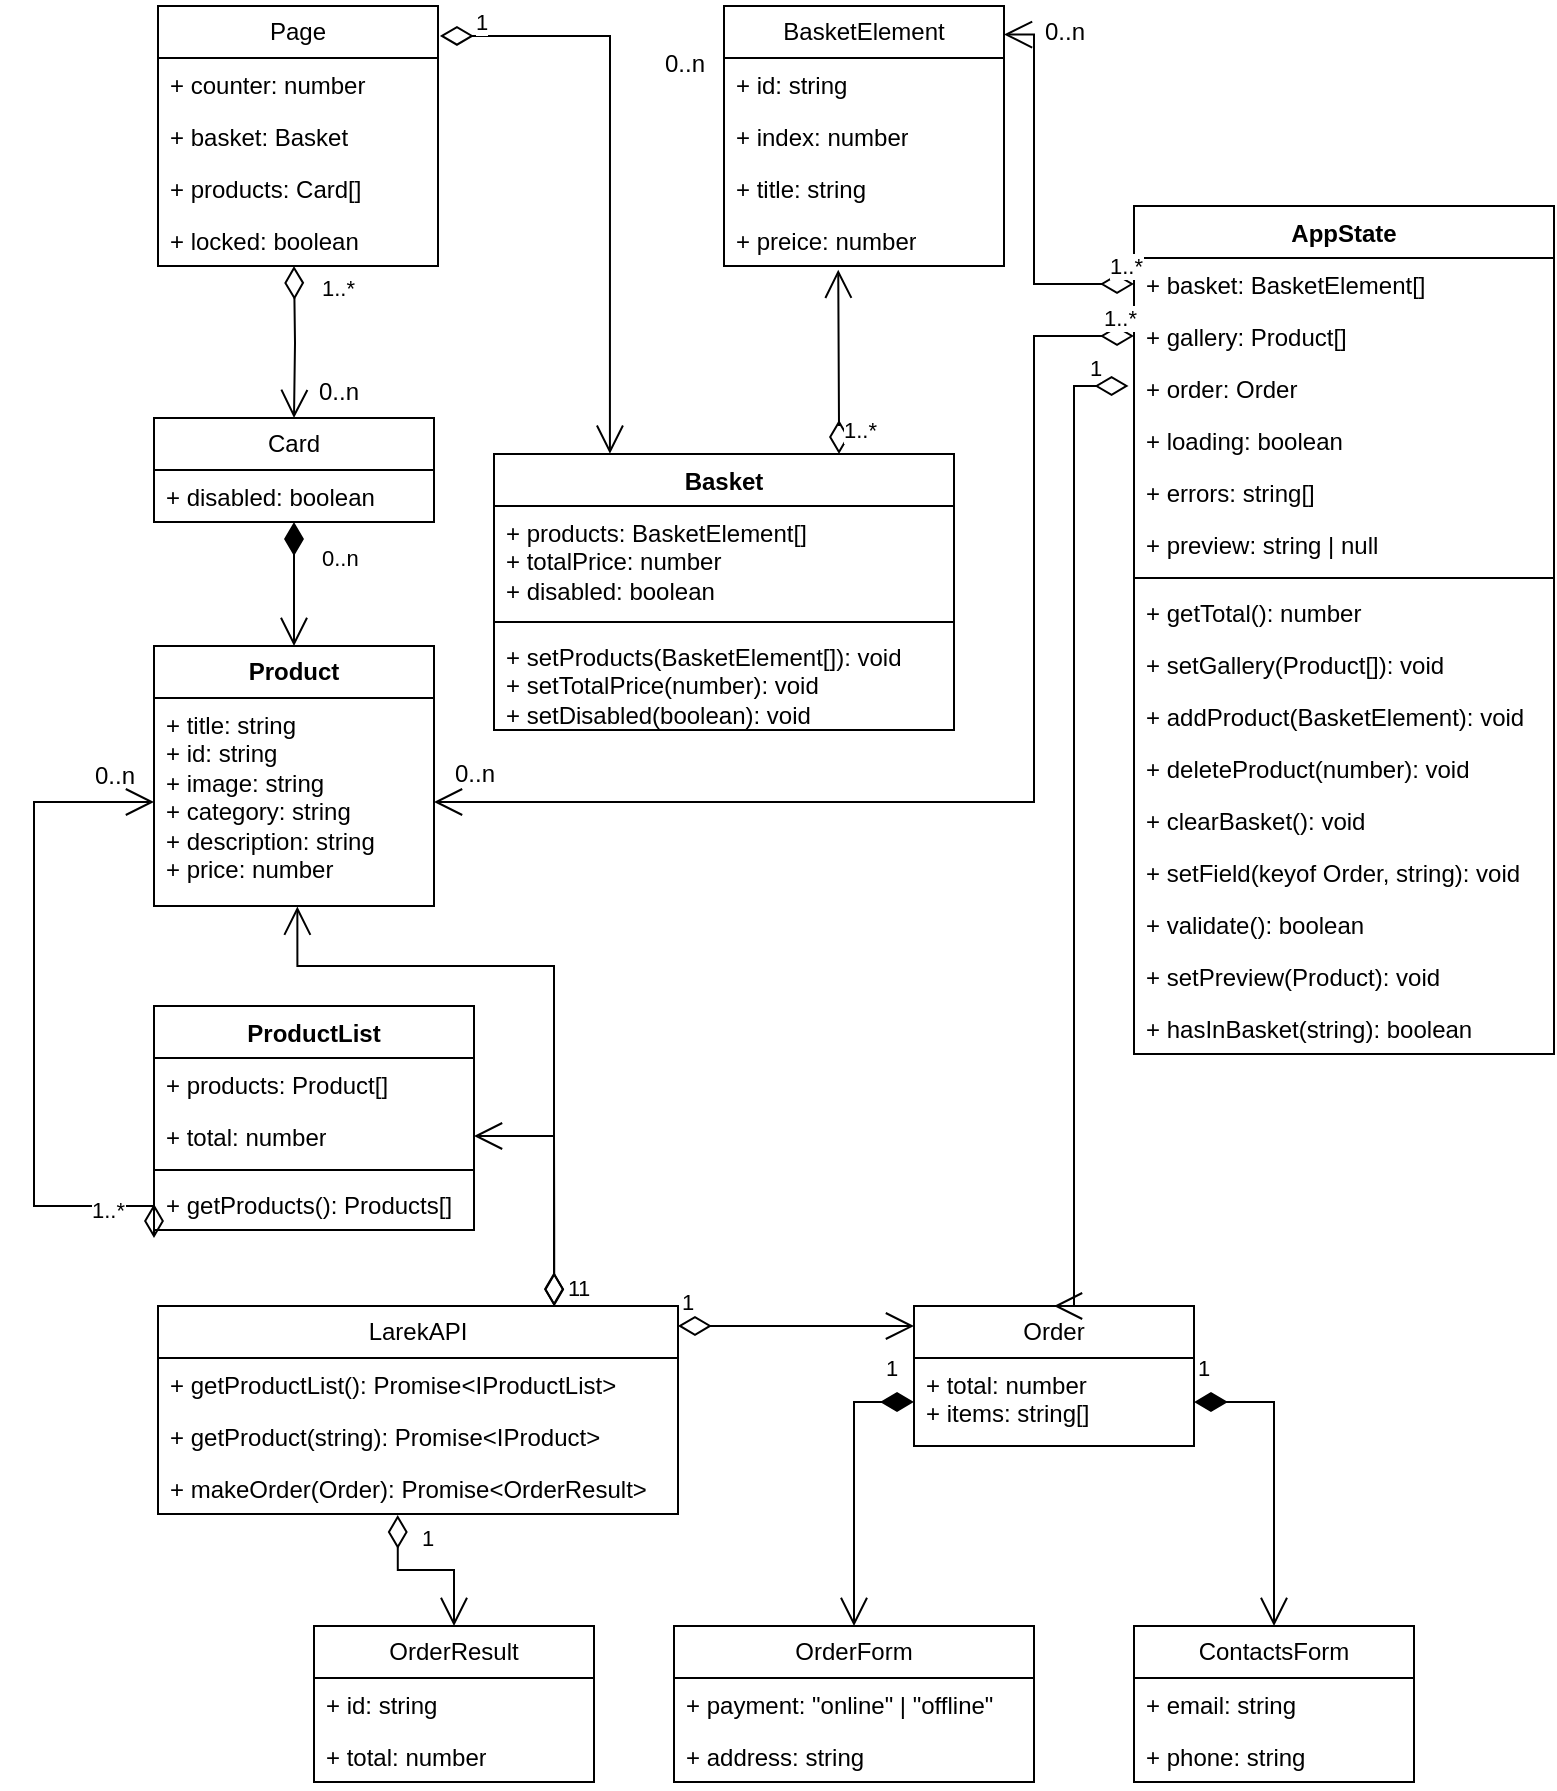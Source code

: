 <mxfile version="24.7.17">
  <diagram id="x5dYcJJwKmPiR4kuNfa7" name="UML">
    <mxGraphModel dx="1434" dy="836" grid="0" gridSize="10" guides="1" tooltips="1" connect="1" arrows="1" fold="1" page="1" pageScale="1" pageWidth="827" pageHeight="1169" math="0" shadow="0">
      <root>
        <mxCell id="0" />
        <mxCell id="1" parent="0" />
        <mxCell id="5OjNwKZTpqRQtmgkx-Dv-5" value="ProductList" style="swimlane;fontStyle=1;align=center;verticalAlign=top;childLayout=stackLayout;horizontal=1;startSize=26;horizontalStack=0;resizeParent=1;resizeParentMax=0;resizeLast=0;collapsible=1;marginBottom=0;whiteSpace=wrap;html=1;" parent="1" vertex="1">
          <mxGeometry x="94" y="630" width="160" height="112" as="geometry" />
        </mxCell>
        <mxCell id="5OjNwKZTpqRQtmgkx-Dv-6" value="+ products: Product[]" style="text;strokeColor=none;fillColor=none;align=left;verticalAlign=top;spacingLeft=4;spacingRight=4;overflow=hidden;rotatable=0;points=[[0,0.5],[1,0.5]];portConstraint=eastwest;whiteSpace=wrap;html=1;" parent="5OjNwKZTpqRQtmgkx-Dv-5" vertex="1">
          <mxGeometry y="26" width="160" height="26" as="geometry" />
        </mxCell>
        <mxCell id="JMF6iuP9RyyWLyf66huE-2" value="+ total: number" style="text;strokeColor=none;fillColor=none;align=left;verticalAlign=top;spacingLeft=4;spacingRight=4;overflow=hidden;rotatable=0;points=[[0,0.5],[1,0.5]];portConstraint=eastwest;whiteSpace=wrap;html=1;" parent="5OjNwKZTpqRQtmgkx-Dv-5" vertex="1">
          <mxGeometry y="52" width="160" height="26" as="geometry" />
        </mxCell>
        <mxCell id="5OjNwKZTpqRQtmgkx-Dv-7" value="" style="line;strokeWidth=1;fillColor=none;align=left;verticalAlign=middle;spacingTop=-1;spacingLeft=3;spacingRight=3;rotatable=0;labelPosition=right;points=[];portConstraint=eastwest;strokeColor=inherit;" parent="5OjNwKZTpqRQtmgkx-Dv-5" vertex="1">
          <mxGeometry y="78" width="160" height="8" as="geometry" />
        </mxCell>
        <mxCell id="5OjNwKZTpqRQtmgkx-Dv-8" value="+ getProducts(): Products[]" style="text;strokeColor=none;fillColor=none;align=left;verticalAlign=top;spacingLeft=4;spacingRight=4;overflow=hidden;rotatable=0;points=[[0,0.5],[1,0.5]];portConstraint=eastwest;whiteSpace=wrap;html=1;" parent="5OjNwKZTpqRQtmgkx-Dv-5" vertex="1">
          <mxGeometry y="86" width="160" height="26" as="geometry" />
        </mxCell>
        <mxCell id="5OjNwKZTpqRQtmgkx-Dv-11" value="&lt;span style=&quot;font-weight: normal;&quot;&gt;0..n&lt;/span&gt;" style="text;align=center;fontStyle=1;verticalAlign=middle;spacingLeft=3;spacingRight=3;strokeColor=none;rotatable=0;points=[[0,0.5],[1,0.5]];portConstraint=eastwest;html=1;" parent="1" vertex="1">
          <mxGeometry x="54" y="502" width="40" height="26" as="geometry" />
        </mxCell>
        <mxCell id="5OjNwKZTpqRQtmgkx-Dv-13" value="&lt;span style=&quot;font-weight: 700;&quot;&gt;Product&lt;/span&gt;" style="swimlane;fontStyle=0;childLayout=stackLayout;horizontal=1;startSize=26;fillColor=none;horizontalStack=0;resizeParent=1;resizeParentMax=0;resizeLast=0;collapsible=1;marginBottom=0;whiteSpace=wrap;html=1;" parent="1" vertex="1">
          <mxGeometry x="94" y="450" width="140" height="130" as="geometry" />
        </mxCell>
        <mxCell id="5OjNwKZTpqRQtmgkx-Dv-16" value="+ title: string&lt;div&gt;+ id: string&lt;/div&gt;&lt;div&gt;+ image: string&lt;/div&gt;&lt;div&gt;+ category: string&lt;/div&gt;&lt;div&gt;+ description: string&lt;/div&gt;&lt;div&gt;+ price: number&lt;/div&gt;" style="text;strokeColor=none;fillColor=none;align=left;verticalAlign=top;spacingLeft=4;spacingRight=4;overflow=hidden;rotatable=0;points=[[0,0.5],[1,0.5]];portConstraint=eastwest;whiteSpace=wrap;html=1;" parent="5OjNwKZTpqRQtmgkx-Dv-13" vertex="1">
          <mxGeometry y="26" width="140" height="104" as="geometry" />
        </mxCell>
        <mxCell id="5OjNwKZTpqRQtmgkx-Dv-19" value="Basket" style="swimlane;fontStyle=1;align=center;verticalAlign=top;childLayout=stackLayout;horizontal=1;startSize=26;horizontalStack=0;resizeParent=1;resizeParentMax=0;resizeLast=0;collapsible=1;marginBottom=0;whiteSpace=wrap;html=1;" parent="1" vertex="1">
          <mxGeometry x="264" y="354" width="230" height="138" as="geometry" />
        </mxCell>
        <mxCell id="5OjNwKZTpqRQtmgkx-Dv-20" value="+ products: BasketElement[]&lt;div&gt;+ totalPrice: number&lt;/div&gt;&lt;div&gt;+ disabled: boolean&lt;/div&gt;" style="text;strokeColor=none;fillColor=none;align=left;verticalAlign=top;spacingLeft=4;spacingRight=4;overflow=hidden;rotatable=0;points=[[0,0.5],[1,0.5]];portConstraint=eastwest;whiteSpace=wrap;html=1;" parent="5OjNwKZTpqRQtmgkx-Dv-19" vertex="1">
          <mxGeometry y="26" width="230" height="54" as="geometry" />
        </mxCell>
        <mxCell id="5OjNwKZTpqRQtmgkx-Dv-21" value="" style="line;strokeWidth=1;fillColor=none;align=left;verticalAlign=middle;spacingTop=-1;spacingLeft=3;spacingRight=3;rotatable=0;labelPosition=right;points=[];portConstraint=eastwest;strokeColor=inherit;" parent="5OjNwKZTpqRQtmgkx-Dv-19" vertex="1">
          <mxGeometry y="80" width="230" height="8" as="geometry" />
        </mxCell>
        <mxCell id="5OjNwKZTpqRQtmgkx-Dv-22" value="+ setProducts(BasketElement[]): void&lt;div&gt;+ setTotalPrice(number): void&lt;br&gt;&lt;/div&gt;&lt;div&gt;+ setDisabled(boolean): void&lt;/div&gt;" style="text;strokeColor=none;fillColor=none;align=left;verticalAlign=top;spacingLeft=4;spacingRight=4;overflow=hidden;rotatable=0;points=[[0,0.5],[1,0.5]];portConstraint=eastwest;whiteSpace=wrap;html=1;" parent="5OjNwKZTpqRQtmgkx-Dv-19" vertex="1">
          <mxGeometry y="88" width="230" height="50" as="geometry" />
        </mxCell>
        <mxCell id="K92ax4RA3krWj7Hw4bJD-1" value="Page" style="swimlane;fontStyle=0;childLayout=stackLayout;horizontal=1;startSize=26;fillColor=none;horizontalStack=0;resizeParent=1;resizeParentMax=0;resizeLast=0;collapsible=1;marginBottom=0;whiteSpace=wrap;html=1;" parent="1" vertex="1">
          <mxGeometry x="96" y="130" width="140" height="130" as="geometry" />
        </mxCell>
        <mxCell id="K92ax4RA3krWj7Hw4bJD-2" value="+ counter: number" style="text;strokeColor=none;fillColor=none;align=left;verticalAlign=top;spacingLeft=4;spacingRight=4;overflow=hidden;rotatable=0;points=[[0,0.5],[1,0.5]];portConstraint=eastwest;whiteSpace=wrap;html=1;" parent="K92ax4RA3krWj7Hw4bJD-1" vertex="1">
          <mxGeometry y="26" width="140" height="26" as="geometry" />
        </mxCell>
        <mxCell id="K92ax4RA3krWj7Hw4bJD-3" value="+ basket: Basket" style="text;strokeColor=none;fillColor=none;align=left;verticalAlign=top;spacingLeft=4;spacingRight=4;overflow=hidden;rotatable=0;points=[[0,0.5],[1,0.5]];portConstraint=eastwest;whiteSpace=wrap;html=1;" parent="K92ax4RA3krWj7Hw4bJD-1" vertex="1">
          <mxGeometry y="52" width="140" height="26" as="geometry" />
        </mxCell>
        <mxCell id="K92ax4RA3krWj7Hw4bJD-4" value="+ products: Card[]" style="text;strokeColor=none;fillColor=none;align=left;verticalAlign=top;spacingLeft=4;spacingRight=4;overflow=hidden;rotatable=0;points=[[0,0.5],[1,0.5]];portConstraint=eastwest;whiteSpace=wrap;html=1;" parent="K92ax4RA3krWj7Hw4bJD-1" vertex="1">
          <mxGeometry y="78" width="140" height="26" as="geometry" />
        </mxCell>
        <mxCell id="JMF6iuP9RyyWLyf66huE-1" value="+ locked: boolean" style="text;strokeColor=none;fillColor=none;align=left;verticalAlign=top;spacingLeft=4;spacingRight=4;overflow=hidden;rotatable=0;points=[[0,0.5],[1,0.5]];portConstraint=eastwest;whiteSpace=wrap;html=1;" parent="K92ax4RA3krWj7Hw4bJD-1" vertex="1">
          <mxGeometry y="104" width="140" height="26" as="geometry" />
        </mxCell>
        <mxCell id="K92ax4RA3krWj7Hw4bJD-6" value="1" style="endArrow=open;html=1;endSize=12;startArrow=diamondThin;startSize=14;startFill=0;edgeStyle=orthogonalEdgeStyle;align=left;verticalAlign=bottom;rounded=0;entryX=0.252;entryY=-0.001;entryDx=0;entryDy=0;entryPerimeter=0;exitX=1.007;exitY=0.115;exitDx=0;exitDy=0;exitPerimeter=0;" parent="1" source="K92ax4RA3krWj7Hw4bJD-1" target="5OjNwKZTpqRQtmgkx-Dv-19" edge="1">
          <mxGeometry x="-0.89" y="-2" relative="1" as="geometry">
            <mxPoint x="-16" y="144" as="sourcePoint" />
            <mxPoint x="322" y="350" as="targetPoint" />
            <mxPoint as="offset" />
            <Array as="points">
              <mxPoint x="322" y="145" />
            </Array>
          </mxGeometry>
        </mxCell>
        <mxCell id="K92ax4RA3krWj7Hw4bJD-7" value="LarekAPI" style="swimlane;fontStyle=0;childLayout=stackLayout;horizontal=1;startSize=26;fillColor=none;horizontalStack=0;resizeParent=1;resizeParentMax=0;resizeLast=0;collapsible=1;marginBottom=0;whiteSpace=wrap;html=1;" parent="1" vertex="1">
          <mxGeometry x="96" y="780" width="260" height="104" as="geometry" />
        </mxCell>
        <mxCell id="K92ax4RA3krWj7Hw4bJD-8" value="+ getProductList(): Promise&amp;lt;IProductList&amp;gt;" style="text;strokeColor=none;fillColor=none;align=left;verticalAlign=top;spacingLeft=4;spacingRight=4;overflow=hidden;rotatable=0;points=[[0,0.5],[1,0.5]];portConstraint=eastwest;whiteSpace=wrap;html=1;" parent="K92ax4RA3krWj7Hw4bJD-7" vertex="1">
          <mxGeometry y="26" width="260" height="26" as="geometry" />
        </mxCell>
        <mxCell id="K92ax4RA3krWj7Hw4bJD-9" value="+ getProduct(string): Promise&amp;lt;IProduct&amp;gt;" style="text;strokeColor=none;fillColor=none;align=left;verticalAlign=top;spacingLeft=4;spacingRight=4;overflow=hidden;rotatable=0;points=[[0,0.5],[1,0.5]];portConstraint=eastwest;whiteSpace=wrap;html=1;" parent="K92ax4RA3krWj7Hw4bJD-7" vertex="1">
          <mxGeometry y="52" width="260" height="26" as="geometry" />
        </mxCell>
        <mxCell id="K92ax4RA3krWj7Hw4bJD-10" value="+ makeOrder(Order): Promise&amp;lt;OrderResult&amp;gt;" style="text;strokeColor=none;fillColor=none;align=left;verticalAlign=top;spacingLeft=4;spacingRight=4;overflow=hidden;rotatable=0;points=[[0,0.5],[1,0.5]];portConstraint=eastwest;whiteSpace=wrap;html=1;" parent="K92ax4RA3krWj7Hw4bJD-7" vertex="1">
          <mxGeometry y="78" width="260" height="26" as="geometry" />
        </mxCell>
        <mxCell id="K92ax4RA3krWj7Hw4bJD-12" value="1" style="endArrow=open;html=1;endSize=12;startArrow=diamondThin;startSize=14;startFill=0;edgeStyle=orthogonalEdgeStyle;align=left;verticalAlign=bottom;rounded=0;entryX=0.512;entryY=1.003;entryDx=0;entryDy=0;entryPerimeter=0;" parent="1" target="5OjNwKZTpqRQtmgkx-Dv-16" edge="1">
          <mxGeometry x="-1" y="-10" relative="1" as="geometry">
            <mxPoint x="294" y="780" as="sourcePoint" />
            <mxPoint x="-106" y="590" as="targetPoint" />
            <Array as="points">
              <mxPoint x="294" y="780" />
              <mxPoint x="294" y="610" />
              <mxPoint x="166" y="610" />
            </Array>
            <mxPoint as="offset" />
          </mxGeometry>
        </mxCell>
        <mxCell id="K92ax4RA3krWj7Hw4bJD-16" value="OrderResult" style="swimlane;fontStyle=0;childLayout=stackLayout;horizontal=1;startSize=26;fillColor=none;horizontalStack=0;resizeParent=1;resizeParentMax=0;resizeLast=0;collapsible=1;marginBottom=0;whiteSpace=wrap;html=1;" parent="1" vertex="1">
          <mxGeometry x="174" y="940" width="140" height="78" as="geometry" />
        </mxCell>
        <mxCell id="K92ax4RA3krWj7Hw4bJD-17" value="+ id: string" style="text;strokeColor=none;fillColor=none;align=left;verticalAlign=top;spacingLeft=4;spacingRight=4;overflow=hidden;rotatable=0;points=[[0,0.5],[1,0.5]];portConstraint=eastwest;whiteSpace=wrap;html=1;" parent="K92ax4RA3krWj7Hw4bJD-16" vertex="1">
          <mxGeometry y="26" width="140" height="26" as="geometry" />
        </mxCell>
        <mxCell id="K92ax4RA3krWj7Hw4bJD-18" value="+ total: number" style="text;strokeColor=none;fillColor=none;align=left;verticalAlign=top;spacingLeft=4;spacingRight=4;overflow=hidden;rotatable=0;points=[[0,0.5],[1,0.5]];portConstraint=eastwest;whiteSpace=wrap;html=1;" parent="K92ax4RA3krWj7Hw4bJD-16" vertex="1">
          <mxGeometry y="52" width="140" height="26" as="geometry" />
        </mxCell>
        <mxCell id="K92ax4RA3krWj7Hw4bJD-20" value="1" style="endArrow=open;html=1;endSize=12;startArrow=diamondThin;startSize=14;startFill=0;edgeStyle=orthogonalEdgeStyle;align=left;verticalAlign=bottom;rounded=0;entryX=0.5;entryY=0;entryDx=0;entryDy=0;exitX=0.461;exitY=1.02;exitDx=0;exitDy=0;exitPerimeter=0;" parent="1" source="K92ax4RA3krWj7Hw4bJD-10" target="K92ax4RA3krWj7Hw4bJD-16" edge="1">
          <mxGeometry x="-0.527" y="10" relative="1" as="geometry">
            <mxPoint x="244" y="890" as="sourcePoint" />
            <mxPoint x="178" y="940" as="targetPoint" />
            <mxPoint as="offset" />
          </mxGeometry>
        </mxCell>
        <mxCell id="JMF6iuP9RyyWLyf66huE-6" value="&lt;span style=&quot;font-weight: normal;&quot;&gt;0..n&lt;/span&gt;" style="text;align=center;fontStyle=1;verticalAlign=middle;spacingLeft=3;spacingRight=3;strokeColor=none;rotatable=0;points=[[0,0.5],[1,0.5]];portConstraint=eastwest;html=1;" parent="1" vertex="1">
          <mxGeometry x="166" y="310" width="40" height="26" as="geometry" />
        </mxCell>
        <mxCell id="bnSOft6_DXzw6nRsX2Wy-5" value="AppState" style="swimlane;fontStyle=1;align=center;verticalAlign=top;childLayout=stackLayout;horizontal=1;startSize=26;horizontalStack=0;resizeParent=1;resizeParentMax=0;resizeLast=0;collapsible=1;marginBottom=0;whiteSpace=wrap;html=1;" parent="1" vertex="1">
          <mxGeometry x="584" y="230" width="210" height="424" as="geometry" />
        </mxCell>
        <mxCell id="bnSOft6_DXzw6nRsX2Wy-6" value="+ basket: BasketElement[]" style="text;strokeColor=none;fillColor=none;align=left;verticalAlign=top;spacingLeft=4;spacingRight=4;overflow=hidden;rotatable=0;points=[[0,0.5],[1,0.5]];portConstraint=eastwest;whiteSpace=wrap;html=1;" parent="bnSOft6_DXzw6nRsX2Wy-5" vertex="1">
          <mxGeometry y="26" width="210" height="26" as="geometry" />
        </mxCell>
        <mxCell id="bnSOft6_DXzw6nRsX2Wy-13" value="+ gallery: Product[]" style="text;strokeColor=none;fillColor=none;align=left;verticalAlign=top;spacingLeft=4;spacingRight=4;overflow=hidden;rotatable=0;points=[[0,0.5],[1,0.5]];portConstraint=eastwest;whiteSpace=wrap;html=1;" parent="bnSOft6_DXzw6nRsX2Wy-5" vertex="1">
          <mxGeometry y="52" width="210" height="26" as="geometry" />
        </mxCell>
        <mxCell id="bnSOft6_DXzw6nRsX2Wy-12" value="+ order: Order" style="text;strokeColor=none;fillColor=none;align=left;verticalAlign=top;spacingLeft=4;spacingRight=4;overflow=hidden;rotatable=0;points=[[0,0.5],[1,0.5]];portConstraint=eastwest;whiteSpace=wrap;html=1;" parent="bnSOft6_DXzw6nRsX2Wy-5" vertex="1">
          <mxGeometry y="78" width="210" height="26" as="geometry" />
        </mxCell>
        <mxCell id="bnSOft6_DXzw6nRsX2Wy-11" value="+ loading: boolean" style="text;strokeColor=none;fillColor=none;align=left;verticalAlign=top;spacingLeft=4;spacingRight=4;overflow=hidden;rotatable=0;points=[[0,0.5],[1,0.5]];portConstraint=eastwest;whiteSpace=wrap;html=1;" parent="bnSOft6_DXzw6nRsX2Wy-5" vertex="1">
          <mxGeometry y="104" width="210" height="26" as="geometry" />
        </mxCell>
        <mxCell id="bnSOft6_DXzw6nRsX2Wy-10" value="+ errors: string[]" style="text;strokeColor=none;fillColor=none;align=left;verticalAlign=top;spacingLeft=4;spacingRight=4;overflow=hidden;rotatable=0;points=[[0,0.5],[1,0.5]];portConstraint=eastwest;whiteSpace=wrap;html=1;" parent="bnSOft6_DXzw6nRsX2Wy-5" vertex="1">
          <mxGeometry y="130" width="210" height="26" as="geometry" />
        </mxCell>
        <mxCell id="bnSOft6_DXzw6nRsX2Wy-9" value="+ preview: string | null" style="text;strokeColor=none;fillColor=none;align=left;verticalAlign=top;spacingLeft=4;spacingRight=4;overflow=hidden;rotatable=0;points=[[0,0.5],[1,0.5]];portConstraint=eastwest;whiteSpace=wrap;html=1;" parent="bnSOft6_DXzw6nRsX2Wy-5" vertex="1">
          <mxGeometry y="156" width="210" height="26" as="geometry" />
        </mxCell>
        <mxCell id="bnSOft6_DXzw6nRsX2Wy-7" value="" style="line;strokeWidth=1;fillColor=none;align=left;verticalAlign=middle;spacingTop=-1;spacingLeft=3;spacingRight=3;rotatable=0;labelPosition=right;points=[];portConstraint=eastwest;strokeColor=inherit;" parent="bnSOft6_DXzw6nRsX2Wy-5" vertex="1">
          <mxGeometry y="182" width="210" height="8" as="geometry" />
        </mxCell>
        <mxCell id="bnSOft6_DXzw6nRsX2Wy-8" value="+ getTotal(): number" style="text;strokeColor=none;fillColor=none;align=left;verticalAlign=top;spacingLeft=4;spacingRight=4;overflow=hidden;rotatable=0;points=[[0,0.5],[1,0.5]];portConstraint=eastwest;whiteSpace=wrap;html=1;" parent="bnSOft6_DXzw6nRsX2Wy-5" vertex="1">
          <mxGeometry y="190" width="210" height="26" as="geometry" />
        </mxCell>
        <mxCell id="bnSOft6_DXzw6nRsX2Wy-19" value="+ setGallery(Product[]): void" style="text;strokeColor=none;fillColor=none;align=left;verticalAlign=top;spacingLeft=4;spacingRight=4;overflow=hidden;rotatable=0;points=[[0,0.5],[1,0.5]];portConstraint=eastwest;whiteSpace=wrap;html=1;" parent="bnSOft6_DXzw6nRsX2Wy-5" vertex="1">
          <mxGeometry y="216" width="210" height="26" as="geometry" />
        </mxCell>
        <mxCell id="bnSOft6_DXzw6nRsX2Wy-18" value="+ addProduct(BasketElement): void" style="text;strokeColor=none;fillColor=none;align=left;verticalAlign=top;spacingLeft=4;spacingRight=4;overflow=hidden;rotatable=0;points=[[0,0.5],[1,0.5]];portConstraint=eastwest;whiteSpace=wrap;html=1;" parent="bnSOft6_DXzw6nRsX2Wy-5" vertex="1">
          <mxGeometry y="242" width="210" height="26" as="geometry" />
        </mxCell>
        <mxCell id="bnSOft6_DXzw6nRsX2Wy-17" value="+ deleteProduct(number): void" style="text;strokeColor=none;fillColor=none;align=left;verticalAlign=top;spacingLeft=4;spacingRight=4;overflow=hidden;rotatable=0;points=[[0,0.5],[1,0.5]];portConstraint=eastwest;whiteSpace=wrap;html=1;" parent="bnSOft6_DXzw6nRsX2Wy-5" vertex="1">
          <mxGeometry y="268" width="210" height="26" as="geometry" />
        </mxCell>
        <mxCell id="bnSOft6_DXzw6nRsX2Wy-16" value="+ clearBasket(): void" style="text;strokeColor=none;fillColor=none;align=left;verticalAlign=top;spacingLeft=4;spacingRight=4;overflow=hidden;rotatable=0;points=[[0,0.5],[1,0.5]];portConstraint=eastwest;whiteSpace=wrap;html=1;" parent="bnSOft6_DXzw6nRsX2Wy-5" vertex="1">
          <mxGeometry y="294" width="210" height="26" as="geometry" />
        </mxCell>
        <mxCell id="bnSOft6_DXzw6nRsX2Wy-15" value="+ setField(keyof Order, string): void" style="text;strokeColor=none;fillColor=none;align=left;verticalAlign=top;spacingLeft=4;spacingRight=4;overflow=hidden;rotatable=0;points=[[0,0.5],[1,0.5]];portConstraint=eastwest;whiteSpace=wrap;html=1;" parent="bnSOft6_DXzw6nRsX2Wy-5" vertex="1">
          <mxGeometry y="320" width="210" height="26" as="geometry" />
        </mxCell>
        <mxCell id="bnSOft6_DXzw6nRsX2Wy-14" value="+ validate(): boolean" style="text;strokeColor=none;fillColor=none;align=left;verticalAlign=top;spacingLeft=4;spacingRight=4;overflow=hidden;rotatable=0;points=[[0,0.5],[1,0.5]];portConstraint=eastwest;whiteSpace=wrap;html=1;" parent="bnSOft6_DXzw6nRsX2Wy-5" vertex="1">
          <mxGeometry y="346" width="210" height="26" as="geometry" />
        </mxCell>
        <mxCell id="bnSOft6_DXzw6nRsX2Wy-21" value="+ setPreview(Product): void" style="text;strokeColor=none;fillColor=none;align=left;verticalAlign=top;spacingLeft=4;spacingRight=4;overflow=hidden;rotatable=0;points=[[0,0.5],[1,0.5]];portConstraint=eastwest;whiteSpace=wrap;html=1;" parent="bnSOft6_DXzw6nRsX2Wy-5" vertex="1">
          <mxGeometry y="372" width="210" height="26" as="geometry" />
        </mxCell>
        <mxCell id="bnSOft6_DXzw6nRsX2Wy-20" value="+ hasInBasket(string): boolean" style="text;strokeColor=none;fillColor=none;align=left;verticalAlign=top;spacingLeft=4;spacingRight=4;overflow=hidden;rotatable=0;points=[[0,0.5],[1,0.5]];portConstraint=eastwest;whiteSpace=wrap;html=1;" parent="bnSOft6_DXzw6nRsX2Wy-5" vertex="1">
          <mxGeometry y="398" width="210" height="26" as="geometry" />
        </mxCell>
        <mxCell id="bnSOft6_DXzw6nRsX2Wy-23" value="BasketElement" style="swimlane;fontStyle=0;childLayout=stackLayout;horizontal=1;startSize=26;fillColor=none;horizontalStack=0;resizeParent=1;resizeParentMax=0;resizeLast=0;collapsible=1;marginBottom=0;whiteSpace=wrap;html=1;" parent="1" vertex="1">
          <mxGeometry x="379" y="130" width="140" height="130" as="geometry" />
        </mxCell>
        <mxCell id="bnSOft6_DXzw6nRsX2Wy-24" value="+ id: string" style="text;strokeColor=none;fillColor=none;align=left;verticalAlign=top;spacingLeft=4;spacingRight=4;overflow=hidden;rotatable=0;points=[[0,0.5],[1,0.5]];portConstraint=eastwest;whiteSpace=wrap;html=1;" parent="bnSOft6_DXzw6nRsX2Wy-23" vertex="1">
          <mxGeometry y="26" width="140" height="26" as="geometry" />
        </mxCell>
        <mxCell id="bnSOft6_DXzw6nRsX2Wy-25" value="+ index: number" style="text;strokeColor=none;fillColor=none;align=left;verticalAlign=top;spacingLeft=4;spacingRight=4;overflow=hidden;rotatable=0;points=[[0,0.5],[1,0.5]];portConstraint=eastwest;whiteSpace=wrap;html=1;" parent="bnSOft6_DXzw6nRsX2Wy-23" vertex="1">
          <mxGeometry y="52" width="140" height="26" as="geometry" />
        </mxCell>
        <mxCell id="bnSOft6_DXzw6nRsX2Wy-26" value="+ title: string" style="text;strokeColor=none;fillColor=none;align=left;verticalAlign=top;spacingLeft=4;spacingRight=4;overflow=hidden;rotatable=0;points=[[0,0.5],[1,0.5]];portConstraint=eastwest;whiteSpace=wrap;html=1;" parent="bnSOft6_DXzw6nRsX2Wy-23" vertex="1">
          <mxGeometry y="78" width="140" height="26" as="geometry" />
        </mxCell>
        <mxCell id="bnSOft6_DXzw6nRsX2Wy-27" value="+ preice: number" style="text;strokeColor=none;fillColor=none;align=left;verticalAlign=top;spacingLeft=4;spacingRight=4;overflow=hidden;rotatable=0;points=[[0,0.5],[1,0.5]];portConstraint=eastwest;whiteSpace=wrap;html=1;" parent="bnSOft6_DXzw6nRsX2Wy-23" vertex="1">
          <mxGeometry y="104" width="140" height="26" as="geometry" />
        </mxCell>
        <mxCell id="bnSOft6_DXzw6nRsX2Wy-28" value="Card" style="swimlane;fontStyle=0;childLayout=stackLayout;horizontal=1;startSize=26;fillColor=none;horizontalStack=0;resizeParent=1;resizeParentMax=0;resizeLast=0;collapsible=1;marginBottom=0;whiteSpace=wrap;html=1;" parent="1" vertex="1">
          <mxGeometry x="94" y="336" width="140" height="52" as="geometry" />
        </mxCell>
        <mxCell id="bnSOft6_DXzw6nRsX2Wy-29" value="+ disabled: boolean" style="text;strokeColor=none;fillColor=none;align=left;verticalAlign=top;spacingLeft=4;spacingRight=4;overflow=hidden;rotatable=0;points=[[0,0.5],[1,0.5]];portConstraint=eastwest;whiteSpace=wrap;html=1;" parent="bnSOft6_DXzw6nRsX2Wy-28" vertex="1">
          <mxGeometry y="26" width="140" height="26" as="geometry" />
        </mxCell>
        <mxCell id="bnSOft6_DXzw6nRsX2Wy-32" value="OrderForm" style="swimlane;fontStyle=0;childLayout=stackLayout;horizontal=1;startSize=26;fillColor=none;horizontalStack=0;resizeParent=1;resizeParentMax=0;resizeLast=0;collapsible=1;marginBottom=0;whiteSpace=wrap;html=1;" parent="1" vertex="1">
          <mxGeometry x="354" y="940" width="180" height="78" as="geometry" />
        </mxCell>
        <mxCell id="bnSOft6_DXzw6nRsX2Wy-33" value="+ payment: &quot;online&quot; | &quot;offline&quot;" style="text;strokeColor=none;fillColor=none;align=left;verticalAlign=top;spacingLeft=4;spacingRight=4;overflow=hidden;rotatable=0;points=[[0,0.5],[1,0.5]];portConstraint=eastwest;whiteSpace=wrap;html=1;" parent="bnSOft6_DXzw6nRsX2Wy-32" vertex="1">
          <mxGeometry y="26" width="180" height="26" as="geometry" />
        </mxCell>
        <mxCell id="bnSOft6_DXzw6nRsX2Wy-34" value="+ address: string" style="text;strokeColor=none;fillColor=none;align=left;verticalAlign=top;spacingLeft=4;spacingRight=4;overflow=hidden;rotatable=0;points=[[0,0.5],[1,0.5]];portConstraint=eastwest;whiteSpace=wrap;html=1;" parent="bnSOft6_DXzw6nRsX2Wy-32" vertex="1">
          <mxGeometry y="52" width="180" height="26" as="geometry" />
        </mxCell>
        <mxCell id="bnSOft6_DXzw6nRsX2Wy-36" value="ContactsForm" style="swimlane;fontStyle=0;childLayout=stackLayout;horizontal=1;startSize=26;fillColor=none;horizontalStack=0;resizeParent=1;resizeParentMax=0;resizeLast=0;collapsible=1;marginBottom=0;whiteSpace=wrap;html=1;" parent="1" vertex="1">
          <mxGeometry x="584" y="940" width="140" height="78" as="geometry" />
        </mxCell>
        <mxCell id="bnSOft6_DXzw6nRsX2Wy-37" value="+ email: string" style="text;strokeColor=none;fillColor=none;align=left;verticalAlign=top;spacingLeft=4;spacingRight=4;overflow=hidden;rotatable=0;points=[[0,0.5],[1,0.5]];portConstraint=eastwest;whiteSpace=wrap;html=1;" parent="bnSOft6_DXzw6nRsX2Wy-36" vertex="1">
          <mxGeometry y="26" width="140" height="26" as="geometry" />
        </mxCell>
        <mxCell id="bnSOft6_DXzw6nRsX2Wy-38" value="+ phone: string" style="text;strokeColor=none;fillColor=none;align=left;verticalAlign=top;spacingLeft=4;spacingRight=4;overflow=hidden;rotatable=0;points=[[0,0.5],[1,0.5]];portConstraint=eastwest;whiteSpace=wrap;html=1;" parent="bnSOft6_DXzw6nRsX2Wy-36" vertex="1">
          <mxGeometry y="52" width="140" height="26" as="geometry" />
        </mxCell>
        <mxCell id="bnSOft6_DXzw6nRsX2Wy-40" value="Order" style="swimlane;fontStyle=0;childLayout=stackLayout;horizontal=1;startSize=26;fillColor=none;horizontalStack=0;resizeParent=1;resizeParentMax=0;resizeLast=0;collapsible=1;marginBottom=0;whiteSpace=wrap;html=1;" parent="1" vertex="1">
          <mxGeometry x="474" y="780" width="140" height="70" as="geometry" />
        </mxCell>
        <mxCell id="bnSOft6_DXzw6nRsX2Wy-42" value="&lt;div&gt;+ total: number&lt;/div&gt;&lt;div&gt;+ items: string[]&lt;/div&gt;" style="text;strokeColor=none;fillColor=none;align=left;verticalAlign=top;spacingLeft=4;spacingRight=4;overflow=hidden;rotatable=0;points=[[0,0.5],[1,0.5]];portConstraint=eastwest;whiteSpace=wrap;html=1;" parent="bnSOft6_DXzw6nRsX2Wy-40" vertex="1">
          <mxGeometry y="26" width="140" height="44" as="geometry" />
        </mxCell>
        <mxCell id="bnSOft6_DXzw6nRsX2Wy-52" value="1" style="endArrow=open;html=1;endSize=12;startArrow=diamondThin;startSize=14;startFill=0;edgeStyle=orthogonalEdgeStyle;align=left;verticalAlign=bottom;rounded=0;entryX=0;entryY=0.143;entryDx=0;entryDy=0;entryPerimeter=0;exitX=1;exitY=0.096;exitDx=0;exitDy=0;exitPerimeter=0;" parent="1" source="K92ax4RA3krWj7Hw4bJD-7" target="bnSOft6_DXzw6nRsX2Wy-40" edge="1">
          <mxGeometry x="-1" y="3" relative="1" as="geometry">
            <mxPoint x="74" y="800" as="sourcePoint" />
            <mxPoint x="204" y="770" as="targetPoint" />
          </mxGeometry>
        </mxCell>
        <mxCell id="bnSOft6_DXzw6nRsX2Wy-53" value="1..*" style="endArrow=open;html=1;endSize=12;startArrow=diamondThin;startSize=14;startFill=0;edgeStyle=orthogonalEdgeStyle;align=left;verticalAlign=bottom;rounded=0;exitX=0.75;exitY=0;exitDx=0;exitDy=0;entryX=0.408;entryY=1.071;entryDx=0;entryDy=0;entryPerimeter=0;" parent="1" source="5OjNwKZTpqRQtmgkx-Dv-19" target="bnSOft6_DXzw6nRsX2Wy-27" edge="1">
          <mxGeometry x="-0.928" relative="1" as="geometry">
            <mxPoint x="314" y="240" as="sourcePoint" />
            <mxPoint x="134" y="-30" as="targetPoint" />
            <mxPoint as="offset" />
            <Array as="points">
              <mxPoint x="437" y="340" />
              <mxPoint x="436" y="340" />
            </Array>
          </mxGeometry>
        </mxCell>
        <mxCell id="bnSOft6_DXzw6nRsX2Wy-54" value="0..n" style="endArrow=open;html=1;endSize=12;startArrow=diamondThin;startSize=14;startFill=1;edgeStyle=orthogonalEdgeStyle;align=left;verticalAlign=bottom;rounded=0;exitX=0.5;exitY=1;exitDx=0;exitDy=0;entryX=0.5;entryY=0;entryDx=0;entryDy=0;" parent="1" source="bnSOft6_DXzw6nRsX2Wy-28" target="5OjNwKZTpqRQtmgkx-Dv-13" edge="1">
          <mxGeometry x="-0.143" y="12" relative="1" as="geometry">
            <mxPoint x="-116" y="450" as="sourcePoint" />
            <mxPoint x="34" y="520" as="targetPoint" />
            <mxPoint as="offset" />
          </mxGeometry>
        </mxCell>
        <mxCell id="bnSOft6_DXzw6nRsX2Wy-55" value="1" style="endArrow=open;html=1;endSize=12;startArrow=diamondThin;startSize=14;startFill=0;edgeStyle=orthogonalEdgeStyle;align=left;verticalAlign=bottom;rounded=0;entryX=0.5;entryY=0;entryDx=0;entryDy=0;exitX=-0.013;exitY=0.461;exitDx=0;exitDy=0;exitPerimeter=0;" parent="1" source="bnSOft6_DXzw6nRsX2Wy-12" target="bnSOft6_DXzw6nRsX2Wy-40" edge="1">
          <mxGeometry x="-0.913" relative="1" as="geometry">
            <mxPoint x="404" y="320" as="sourcePoint" />
            <mxPoint x="314" y="610" as="targetPoint" />
            <mxPoint as="offset" />
            <Array as="points">
              <mxPoint x="554" y="320" />
            </Array>
          </mxGeometry>
        </mxCell>
        <mxCell id="bnSOft6_DXzw6nRsX2Wy-56" value="1..*" style="endArrow=open;html=1;endSize=12;startArrow=diamondThin;startSize=14;startFill=0;edgeStyle=orthogonalEdgeStyle;align=left;verticalAlign=bottom;rounded=0;exitX=0;exitY=0.5;exitDx=0;exitDy=0;entryX=1;entryY=0.11;entryDx=0;entryDy=0;entryPerimeter=0;" parent="1" source="bnSOft6_DXzw6nRsX2Wy-6" target="bnSOft6_DXzw6nRsX2Wy-23" edge="1">
          <mxGeometry x="-0.855" relative="1" as="geometry">
            <mxPoint x="544" y="90" as="sourcePoint" />
            <mxPoint x="520" y="170" as="targetPoint" />
            <mxPoint as="offset" />
            <Array as="points">
              <mxPoint x="534" y="269" />
              <mxPoint x="534" y="144" />
            </Array>
          </mxGeometry>
        </mxCell>
        <mxCell id="bnSOft6_DXzw6nRsX2Wy-57" value="1..*" style="endArrow=open;html=1;endSize=12;startArrow=diamondThin;startSize=14;startFill=0;edgeStyle=orthogonalEdgeStyle;align=left;verticalAlign=bottom;rounded=0;entryX=1;entryY=0.5;entryDx=0;entryDy=0;exitX=0;exitY=0.5;exitDx=0;exitDy=0;" parent="1" source="bnSOft6_DXzw6nRsX2Wy-13" target="5OjNwKZTpqRQtmgkx-Dv-16" edge="1">
          <mxGeometry x="-0.94" relative="1" as="geometry">
            <mxPoint x="324" y="260" as="sourcePoint" />
            <mxPoint x="314" y="460" as="targetPoint" />
            <Array as="points">
              <mxPoint x="534" y="295" />
              <mxPoint x="534" y="528" />
            </Array>
            <mxPoint as="offset" />
          </mxGeometry>
        </mxCell>
        <mxCell id="bnSOft6_DXzw6nRsX2Wy-50" value="1" style="endArrow=open;html=1;endSize=12;startArrow=diamondThin;startSize=14;startFill=1;edgeStyle=orthogonalEdgeStyle;align=left;verticalAlign=bottom;rounded=0;exitX=0;exitY=0.5;exitDx=0;exitDy=0;entryX=0.5;entryY=0;entryDx=0;entryDy=0;" parent="1" source="bnSOft6_DXzw6nRsX2Wy-42" target="bnSOft6_DXzw6nRsX2Wy-32" edge="1">
          <mxGeometry x="-0.767" y="-8" relative="1" as="geometry">
            <mxPoint x="424" y="870" as="sourcePoint" />
            <mxPoint x="434" y="900" as="targetPoint" />
            <mxPoint as="offset" />
          </mxGeometry>
        </mxCell>
        <mxCell id="bnSOft6_DXzw6nRsX2Wy-51" value="1" style="endArrow=open;html=1;endSize=12;startArrow=diamondThin;startSize=14;startFill=1;edgeStyle=orthogonalEdgeStyle;align=left;verticalAlign=bottom;rounded=0;exitX=1;exitY=0.5;exitDx=0;exitDy=0;entryX=0.5;entryY=0;entryDx=0;entryDy=0;" parent="1" source="bnSOft6_DXzw6nRsX2Wy-42" target="bnSOft6_DXzw6nRsX2Wy-36" edge="1">
          <mxGeometry x="-1" y="8" relative="1" as="geometry">
            <mxPoint x="644" y="880" as="sourcePoint" />
            <mxPoint x="804" y="880" as="targetPoint" />
            <mxPoint as="offset" />
          </mxGeometry>
        </mxCell>
        <mxCell id="5OjNwKZTpqRQtmgkx-Dv-9" value="1..*" style="endArrow=open;html=1;endSize=12;startArrow=diamondThin;startSize=14;startFill=0;edgeStyle=orthogonalEdgeStyle;align=left;verticalAlign=bottom;rounded=0;entryX=0;entryY=0.5;entryDx=0;entryDy=0;exitX=0;exitY=0.5;exitDx=0;exitDy=0;" parent="1" source="5OjNwKZTpqRQtmgkx-Dv-8" target="5OjNwKZTpqRQtmgkx-Dv-16" edge="1">
          <mxGeometry x="-0.788" y="11" relative="1" as="geometry">
            <mxPoint x="14" y="528" as="sourcePoint" />
            <mxPoint x="94" y="513" as="targetPoint" />
            <Array as="points">
              <mxPoint x="94" y="730" />
              <mxPoint x="34" y="730" />
              <mxPoint x="34" y="528" />
            </Array>
            <mxPoint as="offset" />
          </mxGeometry>
        </mxCell>
        <mxCell id="bnSOft6_DXzw6nRsX2Wy-61" value="1" style="endArrow=open;html=1;endSize=12;startArrow=diamondThin;startSize=14;startFill=0;edgeStyle=orthogonalEdgeStyle;align=left;verticalAlign=bottom;rounded=0;entryX=1;entryY=0.5;entryDx=0;entryDy=0;exitX=0.762;exitY=0.002;exitDx=0;exitDy=0;exitPerimeter=0;" parent="1" source="K92ax4RA3krWj7Hw4bJD-7" target="JMF6iuP9RyyWLyf66huE-2" edge="1">
          <mxGeometry x="-1" y="-5" relative="1" as="geometry">
            <mxPoint x="295" y="782" as="sourcePoint" />
            <mxPoint x="14" y="610" as="targetPoint" />
            <Array as="points">
              <mxPoint x="294" y="740" />
              <mxPoint x="294" y="695" />
            </Array>
            <mxPoint as="offset" />
          </mxGeometry>
        </mxCell>
        <mxCell id="bnSOft6_DXzw6nRsX2Wy-62" value="1..*" style="endArrow=open;html=1;endSize=12;startArrow=diamondThin;startSize=14;startFill=0;edgeStyle=orthogonalEdgeStyle;align=left;verticalAlign=bottom;rounded=0;entryX=0.5;entryY=0;entryDx=0;entryDy=0;" parent="1" target="bnSOft6_DXzw6nRsX2Wy-28" edge="1">
          <mxGeometry x="-0.473" y="12" relative="1" as="geometry">
            <mxPoint x="164" y="260" as="sourcePoint" />
            <mxPoint x="336" y="380" as="targetPoint" />
            <mxPoint as="offset" />
          </mxGeometry>
        </mxCell>
        <mxCell id="bnSOft6_DXzw6nRsX2Wy-63" value="&lt;span style=&quot;font-weight: normal;&quot;&gt;0..n&lt;/span&gt;" style="text;align=center;fontStyle=1;verticalAlign=middle;spacingLeft=3;spacingRight=3;strokeColor=none;rotatable=0;points=[[0,0.5],[1,0.5]];portConstraint=eastwest;html=1;" parent="1" vertex="1">
          <mxGeometry x="234" y="501" width="40" height="26" as="geometry" />
        </mxCell>
        <mxCell id="bnSOft6_DXzw6nRsX2Wy-64" value="&lt;span style=&quot;font-weight: normal;&quot;&gt;0..n&lt;/span&gt;" style="text;align=center;fontStyle=1;verticalAlign=middle;spacingLeft=3;spacingRight=3;strokeColor=none;rotatable=0;points=[[0,0.5],[1,0.5]];portConstraint=eastwest;html=1;" parent="1" vertex="1">
          <mxGeometry x="529" y="130" width="40" height="26" as="geometry" />
        </mxCell>
        <mxCell id="bnSOft6_DXzw6nRsX2Wy-65" value="&lt;span style=&quot;font-weight: normal;&quot;&gt;0..n&lt;/span&gt;" style="text;align=center;fontStyle=1;verticalAlign=middle;spacingLeft=3;spacingRight=3;strokeColor=none;rotatable=0;points=[[0,0.5],[1,0.5]];portConstraint=eastwest;html=1;" parent="1" vertex="1">
          <mxGeometry x="339" y="146" width="40" height="26" as="geometry" />
        </mxCell>
      </root>
    </mxGraphModel>
  </diagram>
</mxfile>
